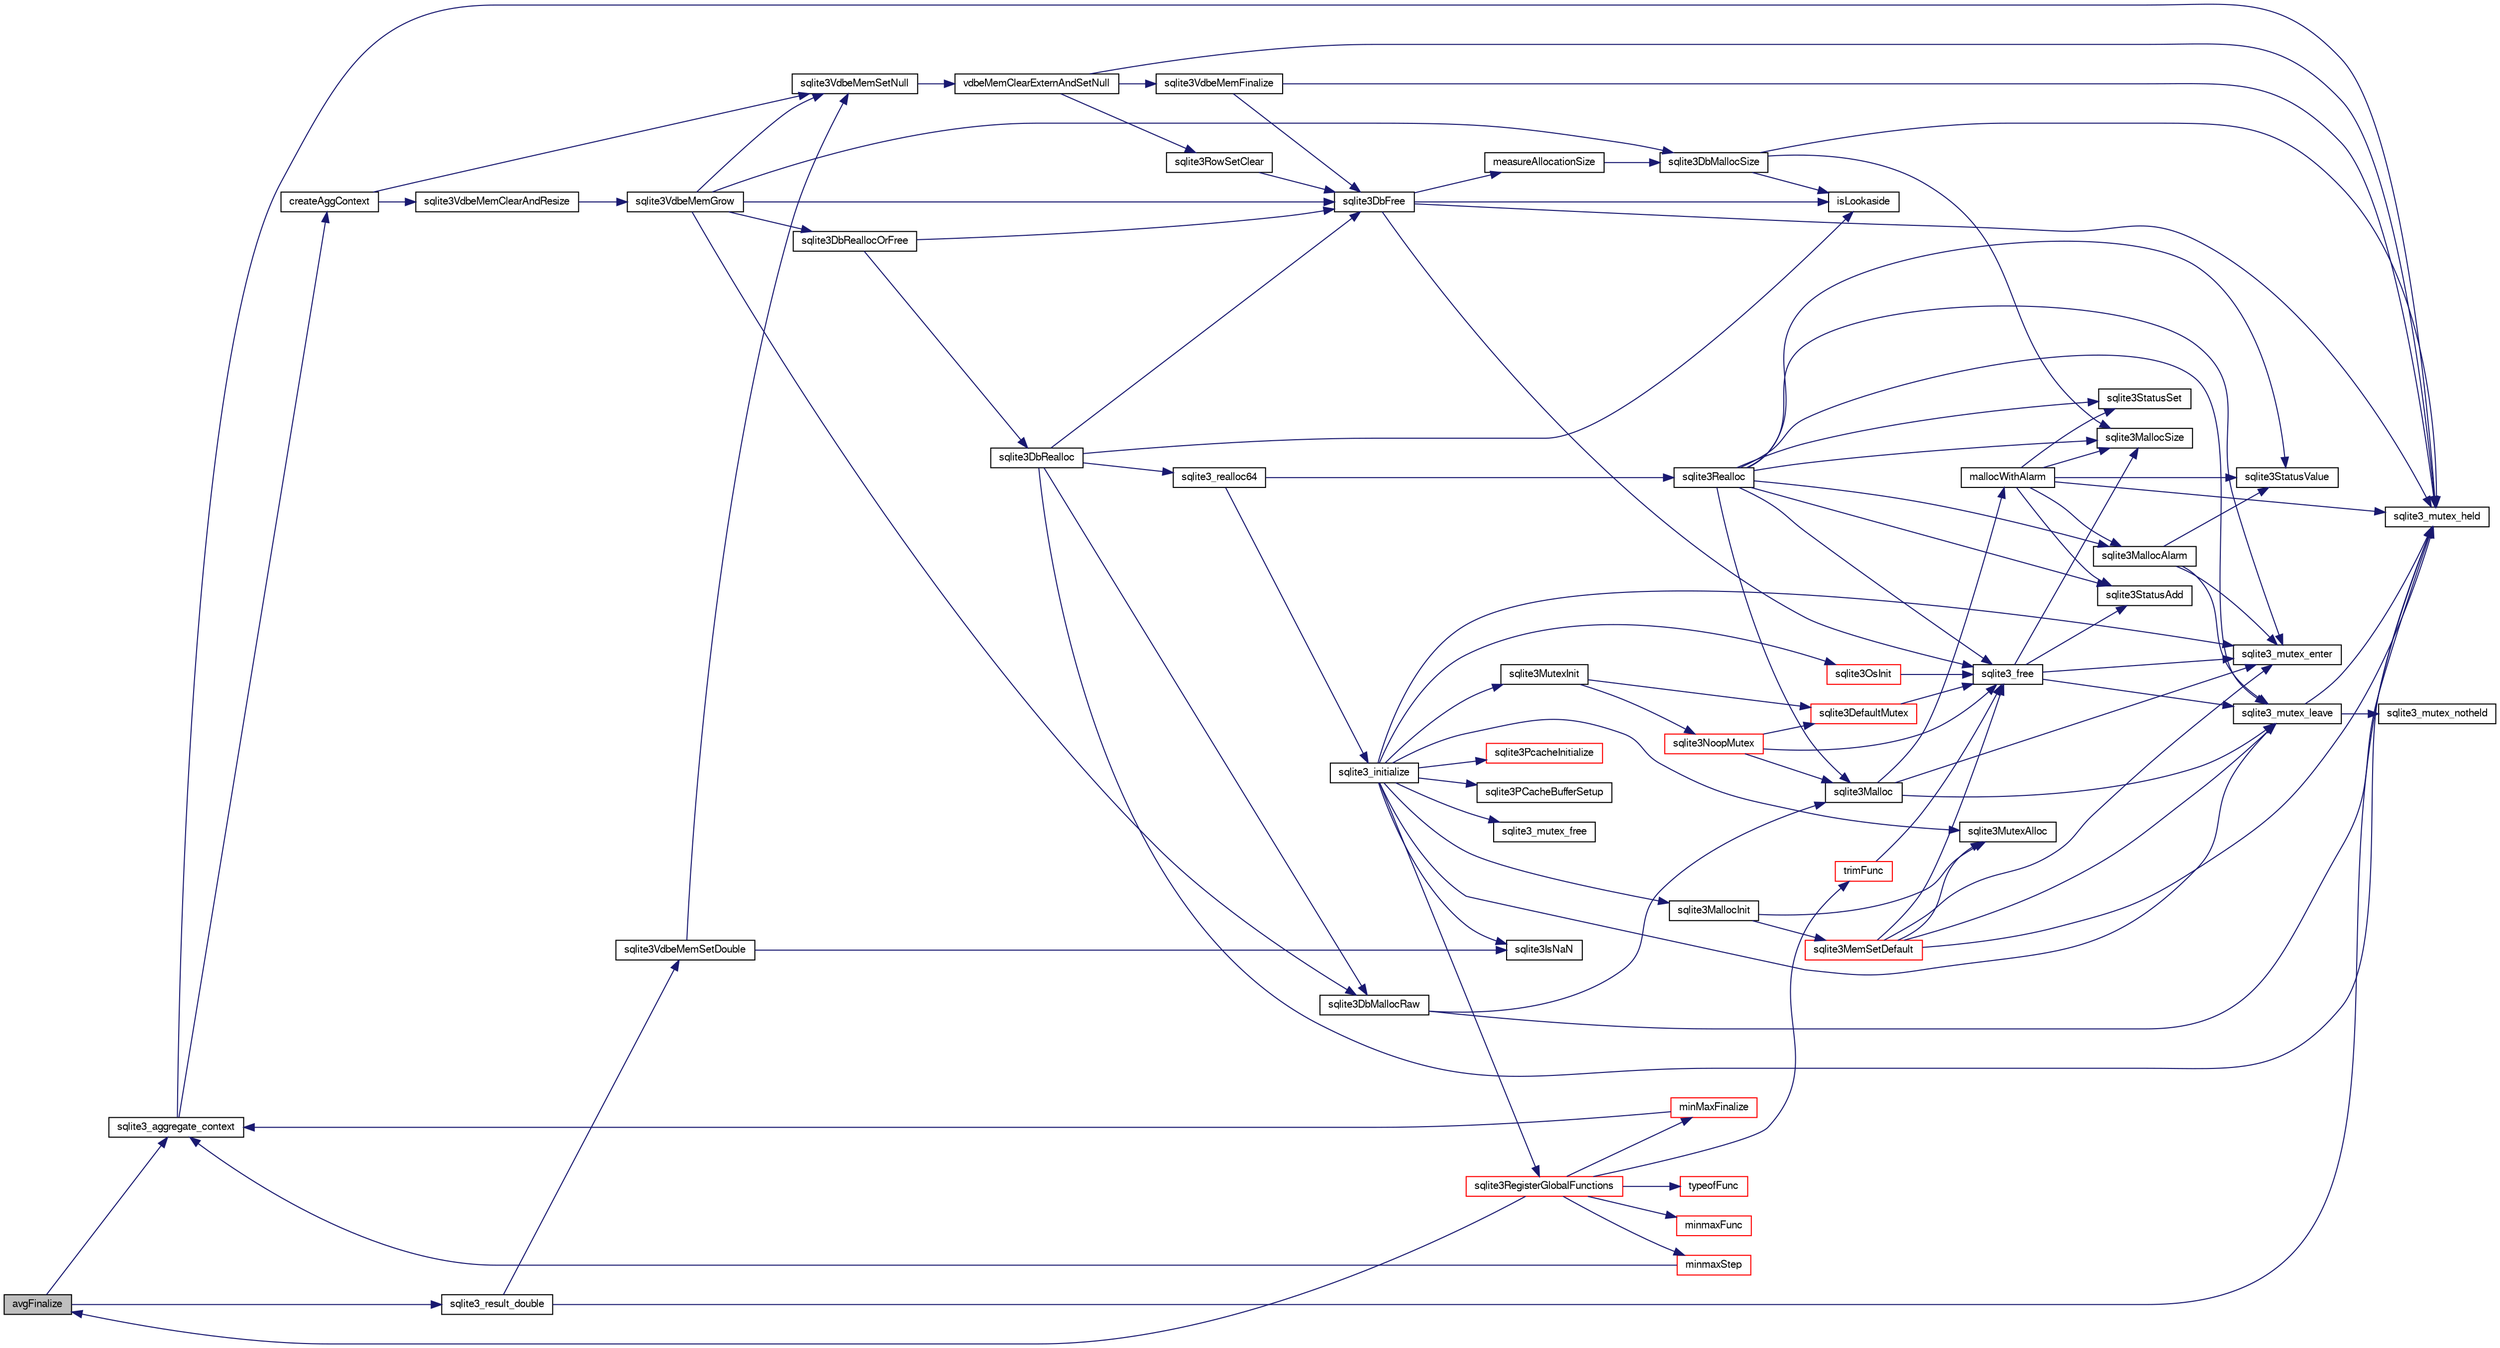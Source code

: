 digraph "avgFinalize"
{
  edge [fontname="FreeSans",fontsize="10",labelfontname="FreeSans",labelfontsize="10"];
  node [fontname="FreeSans",fontsize="10",shape=record];
  rankdir="LR";
  Node15399 [label="avgFinalize",height=0.2,width=0.4,color="black", fillcolor="grey75", style="filled", fontcolor="black"];
  Node15399 -> Node15400 [color="midnightblue",fontsize="10",style="solid",fontname="FreeSans"];
  Node15400 [label="sqlite3_aggregate_context",height=0.2,width=0.4,color="black", fillcolor="white", style="filled",URL="$sqlite3_8c.html#a96c2b5775e2548caf1529e1c8e490c5c"];
  Node15400 -> Node15401 [color="midnightblue",fontsize="10",style="solid",fontname="FreeSans"];
  Node15401 [label="sqlite3_mutex_held",height=0.2,width=0.4,color="black", fillcolor="white", style="filled",URL="$sqlite3_8c.html#acf77da68932b6bc163c5e68547ecc3e7"];
  Node15400 -> Node15402 [color="midnightblue",fontsize="10",style="solid",fontname="FreeSans"];
  Node15402 [label="createAggContext",height=0.2,width=0.4,color="black", fillcolor="white", style="filled",URL="$sqlite3_8c.html#a843c998f50da4010b570948408f90fb9"];
  Node15402 -> Node15403 [color="midnightblue",fontsize="10",style="solid",fontname="FreeSans"];
  Node15403 [label="sqlite3VdbeMemSetNull",height=0.2,width=0.4,color="black", fillcolor="white", style="filled",URL="$sqlite3_8c.html#ae01092c23aebaf8a3ebdf3954609b410"];
  Node15403 -> Node15404 [color="midnightblue",fontsize="10",style="solid",fontname="FreeSans"];
  Node15404 [label="vdbeMemClearExternAndSetNull",height=0.2,width=0.4,color="black", fillcolor="white", style="filled",URL="$sqlite3_8c.html#a29c41a360fb0e86b817777daf061230c"];
  Node15404 -> Node15401 [color="midnightblue",fontsize="10",style="solid",fontname="FreeSans"];
  Node15404 -> Node15405 [color="midnightblue",fontsize="10",style="solid",fontname="FreeSans"];
  Node15405 [label="sqlite3VdbeMemFinalize",height=0.2,width=0.4,color="black", fillcolor="white", style="filled",URL="$sqlite3_8c.html#a2568220f48ddef81b1c43e401042d9d2"];
  Node15405 -> Node15401 [color="midnightblue",fontsize="10",style="solid",fontname="FreeSans"];
  Node15405 -> Node15406 [color="midnightblue",fontsize="10",style="solid",fontname="FreeSans"];
  Node15406 [label="sqlite3DbFree",height=0.2,width=0.4,color="black", fillcolor="white", style="filled",URL="$sqlite3_8c.html#ac70ab821a6607b4a1b909582dc37a069"];
  Node15406 -> Node15401 [color="midnightblue",fontsize="10",style="solid",fontname="FreeSans"];
  Node15406 -> Node15407 [color="midnightblue",fontsize="10",style="solid",fontname="FreeSans"];
  Node15407 [label="measureAllocationSize",height=0.2,width=0.4,color="black", fillcolor="white", style="filled",URL="$sqlite3_8c.html#a45731e644a22fdb756e2b6337224217a"];
  Node15407 -> Node15408 [color="midnightblue",fontsize="10",style="solid",fontname="FreeSans"];
  Node15408 [label="sqlite3DbMallocSize",height=0.2,width=0.4,color="black", fillcolor="white", style="filled",URL="$sqlite3_8c.html#aa397e5a8a03495203a0767abf0a71f86"];
  Node15408 -> Node15409 [color="midnightblue",fontsize="10",style="solid",fontname="FreeSans"];
  Node15409 [label="sqlite3MallocSize",height=0.2,width=0.4,color="black", fillcolor="white", style="filled",URL="$sqlite3_8c.html#acf5d2a5f35270bafb050bd2def576955"];
  Node15408 -> Node15401 [color="midnightblue",fontsize="10",style="solid",fontname="FreeSans"];
  Node15408 -> Node15410 [color="midnightblue",fontsize="10",style="solid",fontname="FreeSans"];
  Node15410 [label="isLookaside",height=0.2,width=0.4,color="black", fillcolor="white", style="filled",URL="$sqlite3_8c.html#a770fa05ff9717b75e16f4d968a77b897"];
  Node15406 -> Node15410 [color="midnightblue",fontsize="10",style="solid",fontname="FreeSans"];
  Node15406 -> Node15411 [color="midnightblue",fontsize="10",style="solid",fontname="FreeSans"];
  Node15411 [label="sqlite3_free",height=0.2,width=0.4,color="black", fillcolor="white", style="filled",URL="$sqlite3_8c.html#a6552349e36a8a691af5487999ab09519"];
  Node15411 -> Node15412 [color="midnightblue",fontsize="10",style="solid",fontname="FreeSans"];
  Node15412 [label="sqlite3_mutex_enter",height=0.2,width=0.4,color="black", fillcolor="white", style="filled",URL="$sqlite3_8c.html#a1c12cde690bd89f104de5cbad12a6bf5"];
  Node15411 -> Node15413 [color="midnightblue",fontsize="10",style="solid",fontname="FreeSans"];
  Node15413 [label="sqlite3StatusAdd",height=0.2,width=0.4,color="black", fillcolor="white", style="filled",URL="$sqlite3_8c.html#afa029f93586aeab4cc85360905dae9cd"];
  Node15411 -> Node15409 [color="midnightblue",fontsize="10",style="solid",fontname="FreeSans"];
  Node15411 -> Node15414 [color="midnightblue",fontsize="10",style="solid",fontname="FreeSans"];
  Node15414 [label="sqlite3_mutex_leave",height=0.2,width=0.4,color="black", fillcolor="white", style="filled",URL="$sqlite3_8c.html#a5838d235601dbd3c1fa993555c6bcc93"];
  Node15414 -> Node15401 [color="midnightblue",fontsize="10",style="solid",fontname="FreeSans"];
  Node15414 -> Node15415 [color="midnightblue",fontsize="10",style="solid",fontname="FreeSans"];
  Node15415 [label="sqlite3_mutex_notheld",height=0.2,width=0.4,color="black", fillcolor="white", style="filled",URL="$sqlite3_8c.html#a83967c837c1c000d3b5adcfaa688f5dc"];
  Node15404 -> Node15416 [color="midnightblue",fontsize="10",style="solid",fontname="FreeSans"];
  Node15416 [label="sqlite3RowSetClear",height=0.2,width=0.4,color="black", fillcolor="white", style="filled",URL="$sqlite3_8c.html#ae153de0cd969511a607e26deeca80342"];
  Node15416 -> Node15406 [color="midnightblue",fontsize="10",style="solid",fontname="FreeSans"];
  Node15402 -> Node15417 [color="midnightblue",fontsize="10",style="solid",fontname="FreeSans"];
  Node15417 [label="sqlite3VdbeMemClearAndResize",height=0.2,width=0.4,color="black", fillcolor="white", style="filled",URL="$sqlite3_8c.html#add082be4aa46084ecdf023cfac898231"];
  Node15417 -> Node15418 [color="midnightblue",fontsize="10",style="solid",fontname="FreeSans"];
  Node15418 [label="sqlite3VdbeMemGrow",height=0.2,width=0.4,color="black", fillcolor="white", style="filled",URL="$sqlite3_8c.html#aba753c9690ae0ba31b5100945cf29447"];
  Node15418 -> Node15408 [color="midnightblue",fontsize="10",style="solid",fontname="FreeSans"];
  Node15418 -> Node15419 [color="midnightblue",fontsize="10",style="solid",fontname="FreeSans"];
  Node15419 [label="sqlite3DbReallocOrFree",height=0.2,width=0.4,color="black", fillcolor="white", style="filled",URL="$sqlite3_8c.html#a532a9fd62eeb46b61885a0fff075231c"];
  Node15419 -> Node15420 [color="midnightblue",fontsize="10",style="solid",fontname="FreeSans"];
  Node15420 [label="sqlite3DbRealloc",height=0.2,width=0.4,color="black", fillcolor="white", style="filled",URL="$sqlite3_8c.html#ae028f4902a9d29bcaf310ff289ee87dc"];
  Node15420 -> Node15401 [color="midnightblue",fontsize="10",style="solid",fontname="FreeSans"];
  Node15420 -> Node15421 [color="midnightblue",fontsize="10",style="solid",fontname="FreeSans"];
  Node15421 [label="sqlite3DbMallocRaw",height=0.2,width=0.4,color="black", fillcolor="white", style="filled",URL="$sqlite3_8c.html#abbe8be0cf7175e11ddc3e2218fad924e"];
  Node15421 -> Node15401 [color="midnightblue",fontsize="10",style="solid",fontname="FreeSans"];
  Node15421 -> Node15422 [color="midnightblue",fontsize="10",style="solid",fontname="FreeSans"];
  Node15422 [label="sqlite3Malloc",height=0.2,width=0.4,color="black", fillcolor="white", style="filled",URL="$sqlite3_8c.html#a361a2eaa846b1885f123abe46f5d8b2b"];
  Node15422 -> Node15412 [color="midnightblue",fontsize="10",style="solid",fontname="FreeSans"];
  Node15422 -> Node15423 [color="midnightblue",fontsize="10",style="solid",fontname="FreeSans"];
  Node15423 [label="mallocWithAlarm",height=0.2,width=0.4,color="black", fillcolor="white", style="filled",URL="$sqlite3_8c.html#ab070d5cf8e48ec8a6a43cf025d48598b"];
  Node15423 -> Node15401 [color="midnightblue",fontsize="10",style="solid",fontname="FreeSans"];
  Node15423 -> Node15424 [color="midnightblue",fontsize="10",style="solid",fontname="FreeSans"];
  Node15424 [label="sqlite3StatusSet",height=0.2,width=0.4,color="black", fillcolor="white", style="filled",URL="$sqlite3_8c.html#afec7586c01fcb5ea17dc9d7725a589d9"];
  Node15423 -> Node15425 [color="midnightblue",fontsize="10",style="solid",fontname="FreeSans"];
  Node15425 [label="sqlite3StatusValue",height=0.2,width=0.4,color="black", fillcolor="white", style="filled",URL="$sqlite3_8c.html#a30b8ac296c6e200c1fa57708d52c6ef6"];
  Node15423 -> Node15426 [color="midnightblue",fontsize="10",style="solid",fontname="FreeSans"];
  Node15426 [label="sqlite3MallocAlarm",height=0.2,width=0.4,color="black", fillcolor="white", style="filled",URL="$sqlite3_8c.html#ada66988e8471d1198f3219c062377508"];
  Node15426 -> Node15425 [color="midnightblue",fontsize="10",style="solid",fontname="FreeSans"];
  Node15426 -> Node15414 [color="midnightblue",fontsize="10",style="solid",fontname="FreeSans"];
  Node15426 -> Node15412 [color="midnightblue",fontsize="10",style="solid",fontname="FreeSans"];
  Node15423 -> Node15409 [color="midnightblue",fontsize="10",style="solid",fontname="FreeSans"];
  Node15423 -> Node15413 [color="midnightblue",fontsize="10",style="solid",fontname="FreeSans"];
  Node15422 -> Node15414 [color="midnightblue",fontsize="10",style="solid",fontname="FreeSans"];
  Node15420 -> Node15410 [color="midnightblue",fontsize="10",style="solid",fontname="FreeSans"];
  Node15420 -> Node15406 [color="midnightblue",fontsize="10",style="solid",fontname="FreeSans"];
  Node15420 -> Node15427 [color="midnightblue",fontsize="10",style="solid",fontname="FreeSans"];
  Node15427 [label="sqlite3_realloc64",height=0.2,width=0.4,color="black", fillcolor="white", style="filled",URL="$sqlite3_8c.html#a3765a714077ee547e811034236dc9ecd"];
  Node15427 -> Node15428 [color="midnightblue",fontsize="10",style="solid",fontname="FreeSans"];
  Node15428 [label="sqlite3_initialize",height=0.2,width=0.4,color="black", fillcolor="white", style="filled",URL="$sqlite3_8c.html#ab0c0ee2d5d4cf8b28e9572296a8861df"];
  Node15428 -> Node15429 [color="midnightblue",fontsize="10",style="solid",fontname="FreeSans"];
  Node15429 [label="sqlite3MutexInit",height=0.2,width=0.4,color="black", fillcolor="white", style="filled",URL="$sqlite3_8c.html#a7906afcdd1cdb3d0007eb932398a1158"];
  Node15429 -> Node15430 [color="midnightblue",fontsize="10",style="solid",fontname="FreeSans"];
  Node15430 [label="sqlite3DefaultMutex",height=0.2,width=0.4,color="red", fillcolor="white", style="filled",URL="$sqlite3_8c.html#ac895a71e325f9b2f9b862f737c17aca8"];
  Node15430 -> Node15411 [color="midnightblue",fontsize="10",style="solid",fontname="FreeSans"];
  Node15429 -> Node15439 [color="midnightblue",fontsize="10",style="solid",fontname="FreeSans"];
  Node15439 [label="sqlite3NoopMutex",height=0.2,width=0.4,color="red", fillcolor="white", style="filled",URL="$sqlite3_8c.html#a09742cde9ef371d94f8201d2cdb543e4"];
  Node15439 -> Node15422 [color="midnightblue",fontsize="10",style="solid",fontname="FreeSans"];
  Node15439 -> Node15411 [color="midnightblue",fontsize="10",style="solid",fontname="FreeSans"];
  Node15439 -> Node15430 [color="midnightblue",fontsize="10",style="solid",fontname="FreeSans"];
  Node15428 -> Node15447 [color="midnightblue",fontsize="10",style="solid",fontname="FreeSans"];
  Node15447 [label="sqlite3MutexAlloc",height=0.2,width=0.4,color="black", fillcolor="white", style="filled",URL="$sqlite3_8c.html#a0e3f432ee581f6876b590e7ad7e84e19"];
  Node15428 -> Node15412 [color="midnightblue",fontsize="10",style="solid",fontname="FreeSans"];
  Node15428 -> Node15448 [color="midnightblue",fontsize="10",style="solid",fontname="FreeSans"];
  Node15448 [label="sqlite3MallocInit",height=0.2,width=0.4,color="black", fillcolor="white", style="filled",URL="$sqlite3_8c.html#a9e06f9e7cad0d83ce80ab493c9533552"];
  Node15448 -> Node15449 [color="midnightblue",fontsize="10",style="solid",fontname="FreeSans"];
  Node15449 [label="sqlite3MemSetDefault",height=0.2,width=0.4,color="red", fillcolor="white", style="filled",URL="$sqlite3_8c.html#a162fbfd727e92c5f8f72625b5ff62549"];
  Node15449 -> Node15447 [color="midnightblue",fontsize="10",style="solid",fontname="FreeSans"];
  Node15449 -> Node15412 [color="midnightblue",fontsize="10",style="solid",fontname="FreeSans"];
  Node15449 -> Node15414 [color="midnightblue",fontsize="10",style="solid",fontname="FreeSans"];
  Node15449 -> Node15401 [color="midnightblue",fontsize="10",style="solid",fontname="FreeSans"];
  Node15449 -> Node15411 [color="midnightblue",fontsize="10",style="solid",fontname="FreeSans"];
  Node15448 -> Node15447 [color="midnightblue",fontsize="10",style="solid",fontname="FreeSans"];
  Node15428 -> Node15414 [color="midnightblue",fontsize="10",style="solid",fontname="FreeSans"];
  Node15428 -> Node15529 [color="midnightblue",fontsize="10",style="solid",fontname="FreeSans"];
  Node15529 [label="sqlite3RegisterGlobalFunctions",height=0.2,width=0.4,color="red", fillcolor="white", style="filled",URL="$sqlite3_8c.html#a9f75bd111010f29e1b8d74344473c4ec"];
  Node15529 -> Node15530 [color="midnightblue",fontsize="10",style="solid",fontname="FreeSans"];
  Node15530 [label="trimFunc",height=0.2,width=0.4,color="red", fillcolor="white", style="filled",URL="$sqlite3_8c.html#afad56dbe7f08139a630156e644b14704"];
  Node15530 -> Node15411 [color="midnightblue",fontsize="10",style="solid",fontname="FreeSans"];
  Node15529 -> Node15543 [color="midnightblue",fontsize="10",style="solid",fontname="FreeSans"];
  Node15543 [label="minmaxFunc",height=0.2,width=0.4,color="red", fillcolor="white", style="filled",URL="$sqlite3_8c.html#a4d00f48b948fd73cb70bcfd1efc0bfb0"];
  Node15529 -> Node15552 [color="midnightblue",fontsize="10",style="solid",fontname="FreeSans"];
  Node15552 [label="minmaxStep",height=0.2,width=0.4,color="red", fillcolor="white", style="filled",URL="$sqlite3_8c.html#a5b4c0da0f3b61d7ff25ebd30aa22cca4"];
  Node15552 -> Node15400 [color="midnightblue",fontsize="10",style="solid",fontname="FreeSans"];
  Node15529 -> Node15554 [color="midnightblue",fontsize="10",style="solid",fontname="FreeSans"];
  Node15554 [label="minMaxFinalize",height=0.2,width=0.4,color="red", fillcolor="white", style="filled",URL="$sqlite3_8c.html#a0439dd90934a2dee93517c50884d5924"];
  Node15554 -> Node15400 [color="midnightblue",fontsize="10",style="solid",fontname="FreeSans"];
  Node15529 -> Node15555 [color="midnightblue",fontsize="10",style="solid",fontname="FreeSans"];
  Node15555 [label="typeofFunc",height=0.2,width=0.4,color="red", fillcolor="white", style="filled",URL="$sqlite3_8c.html#aba6c564ff0d6b017de448469d0fb243f"];
  Node15529 -> Node15399 [color="midnightblue",fontsize="10",style="solid",fontname="FreeSans"];
  Node15428 -> Node15674 [color="midnightblue",fontsize="10",style="solid",fontname="FreeSans"];
  Node15674 [label="sqlite3PcacheInitialize",height=0.2,width=0.4,color="red", fillcolor="white", style="filled",URL="$sqlite3_8c.html#a2902c61ddc88bea002c4d69fe4052b1f"];
  Node15428 -> Node15675 [color="midnightblue",fontsize="10",style="solid",fontname="FreeSans"];
  Node15675 [label="sqlite3OsInit",height=0.2,width=0.4,color="red", fillcolor="white", style="filled",URL="$sqlite3_8c.html#afeaa886fe1ca086a30fd278b1d069762"];
  Node15675 -> Node15411 [color="midnightblue",fontsize="10",style="solid",fontname="FreeSans"];
  Node15428 -> Node15679 [color="midnightblue",fontsize="10",style="solid",fontname="FreeSans"];
  Node15679 [label="sqlite3PCacheBufferSetup",height=0.2,width=0.4,color="black", fillcolor="white", style="filled",URL="$sqlite3_8c.html#ad18a1eebefdfbc4254f473f7b0101937"];
  Node15428 -> Node15680 [color="midnightblue",fontsize="10",style="solid",fontname="FreeSans"];
  Node15680 [label="sqlite3_mutex_free",height=0.2,width=0.4,color="black", fillcolor="white", style="filled",URL="$sqlite3_8c.html#a2db2e72e08f6873afa9c61b0ec726fec"];
  Node15428 -> Node15472 [color="midnightblue",fontsize="10",style="solid",fontname="FreeSans"];
  Node15472 [label="sqlite3IsNaN",height=0.2,width=0.4,color="black", fillcolor="white", style="filled",URL="$sqlite3_8c.html#aed4d78203877c3486765ccbc7feebb50"];
  Node15427 -> Node15461 [color="midnightblue",fontsize="10",style="solid",fontname="FreeSans"];
  Node15461 [label="sqlite3Realloc",height=0.2,width=0.4,color="black", fillcolor="white", style="filled",URL="$sqlite3_8c.html#ad53aefdfc088f622e23ffe838201fe22"];
  Node15461 -> Node15422 [color="midnightblue",fontsize="10",style="solid",fontname="FreeSans"];
  Node15461 -> Node15411 [color="midnightblue",fontsize="10",style="solid",fontname="FreeSans"];
  Node15461 -> Node15409 [color="midnightblue",fontsize="10",style="solid",fontname="FreeSans"];
  Node15461 -> Node15412 [color="midnightblue",fontsize="10",style="solid",fontname="FreeSans"];
  Node15461 -> Node15424 [color="midnightblue",fontsize="10",style="solid",fontname="FreeSans"];
  Node15461 -> Node15425 [color="midnightblue",fontsize="10",style="solid",fontname="FreeSans"];
  Node15461 -> Node15426 [color="midnightblue",fontsize="10",style="solid",fontname="FreeSans"];
  Node15461 -> Node15413 [color="midnightblue",fontsize="10",style="solid",fontname="FreeSans"];
  Node15461 -> Node15414 [color="midnightblue",fontsize="10",style="solid",fontname="FreeSans"];
  Node15419 -> Node15406 [color="midnightblue",fontsize="10",style="solid",fontname="FreeSans"];
  Node15418 -> Node15406 [color="midnightblue",fontsize="10",style="solid",fontname="FreeSans"];
  Node15418 -> Node15421 [color="midnightblue",fontsize="10",style="solid",fontname="FreeSans"];
  Node15418 -> Node15403 [color="midnightblue",fontsize="10",style="solid",fontname="FreeSans"];
  Node15399 -> Node15576 [color="midnightblue",fontsize="10",style="solid",fontname="FreeSans"];
  Node15576 [label="sqlite3_result_double",height=0.2,width=0.4,color="black", fillcolor="white", style="filled",URL="$sqlite3_8c.html#a534d012000f6dd9777ad42c495b68585"];
  Node15576 -> Node15401 [color="midnightblue",fontsize="10",style="solid",fontname="FreeSans"];
  Node15576 -> Node15577 [color="midnightblue",fontsize="10",style="solid",fontname="FreeSans"];
  Node15577 [label="sqlite3VdbeMemSetDouble",height=0.2,width=0.4,color="black", fillcolor="white", style="filled",URL="$sqlite3_8c.html#a275e5080bf002b17d0e0d5b65e809d39"];
  Node15577 -> Node15403 [color="midnightblue",fontsize="10",style="solid",fontname="FreeSans"];
  Node15577 -> Node15472 [color="midnightblue",fontsize="10",style="solid",fontname="FreeSans"];
}
